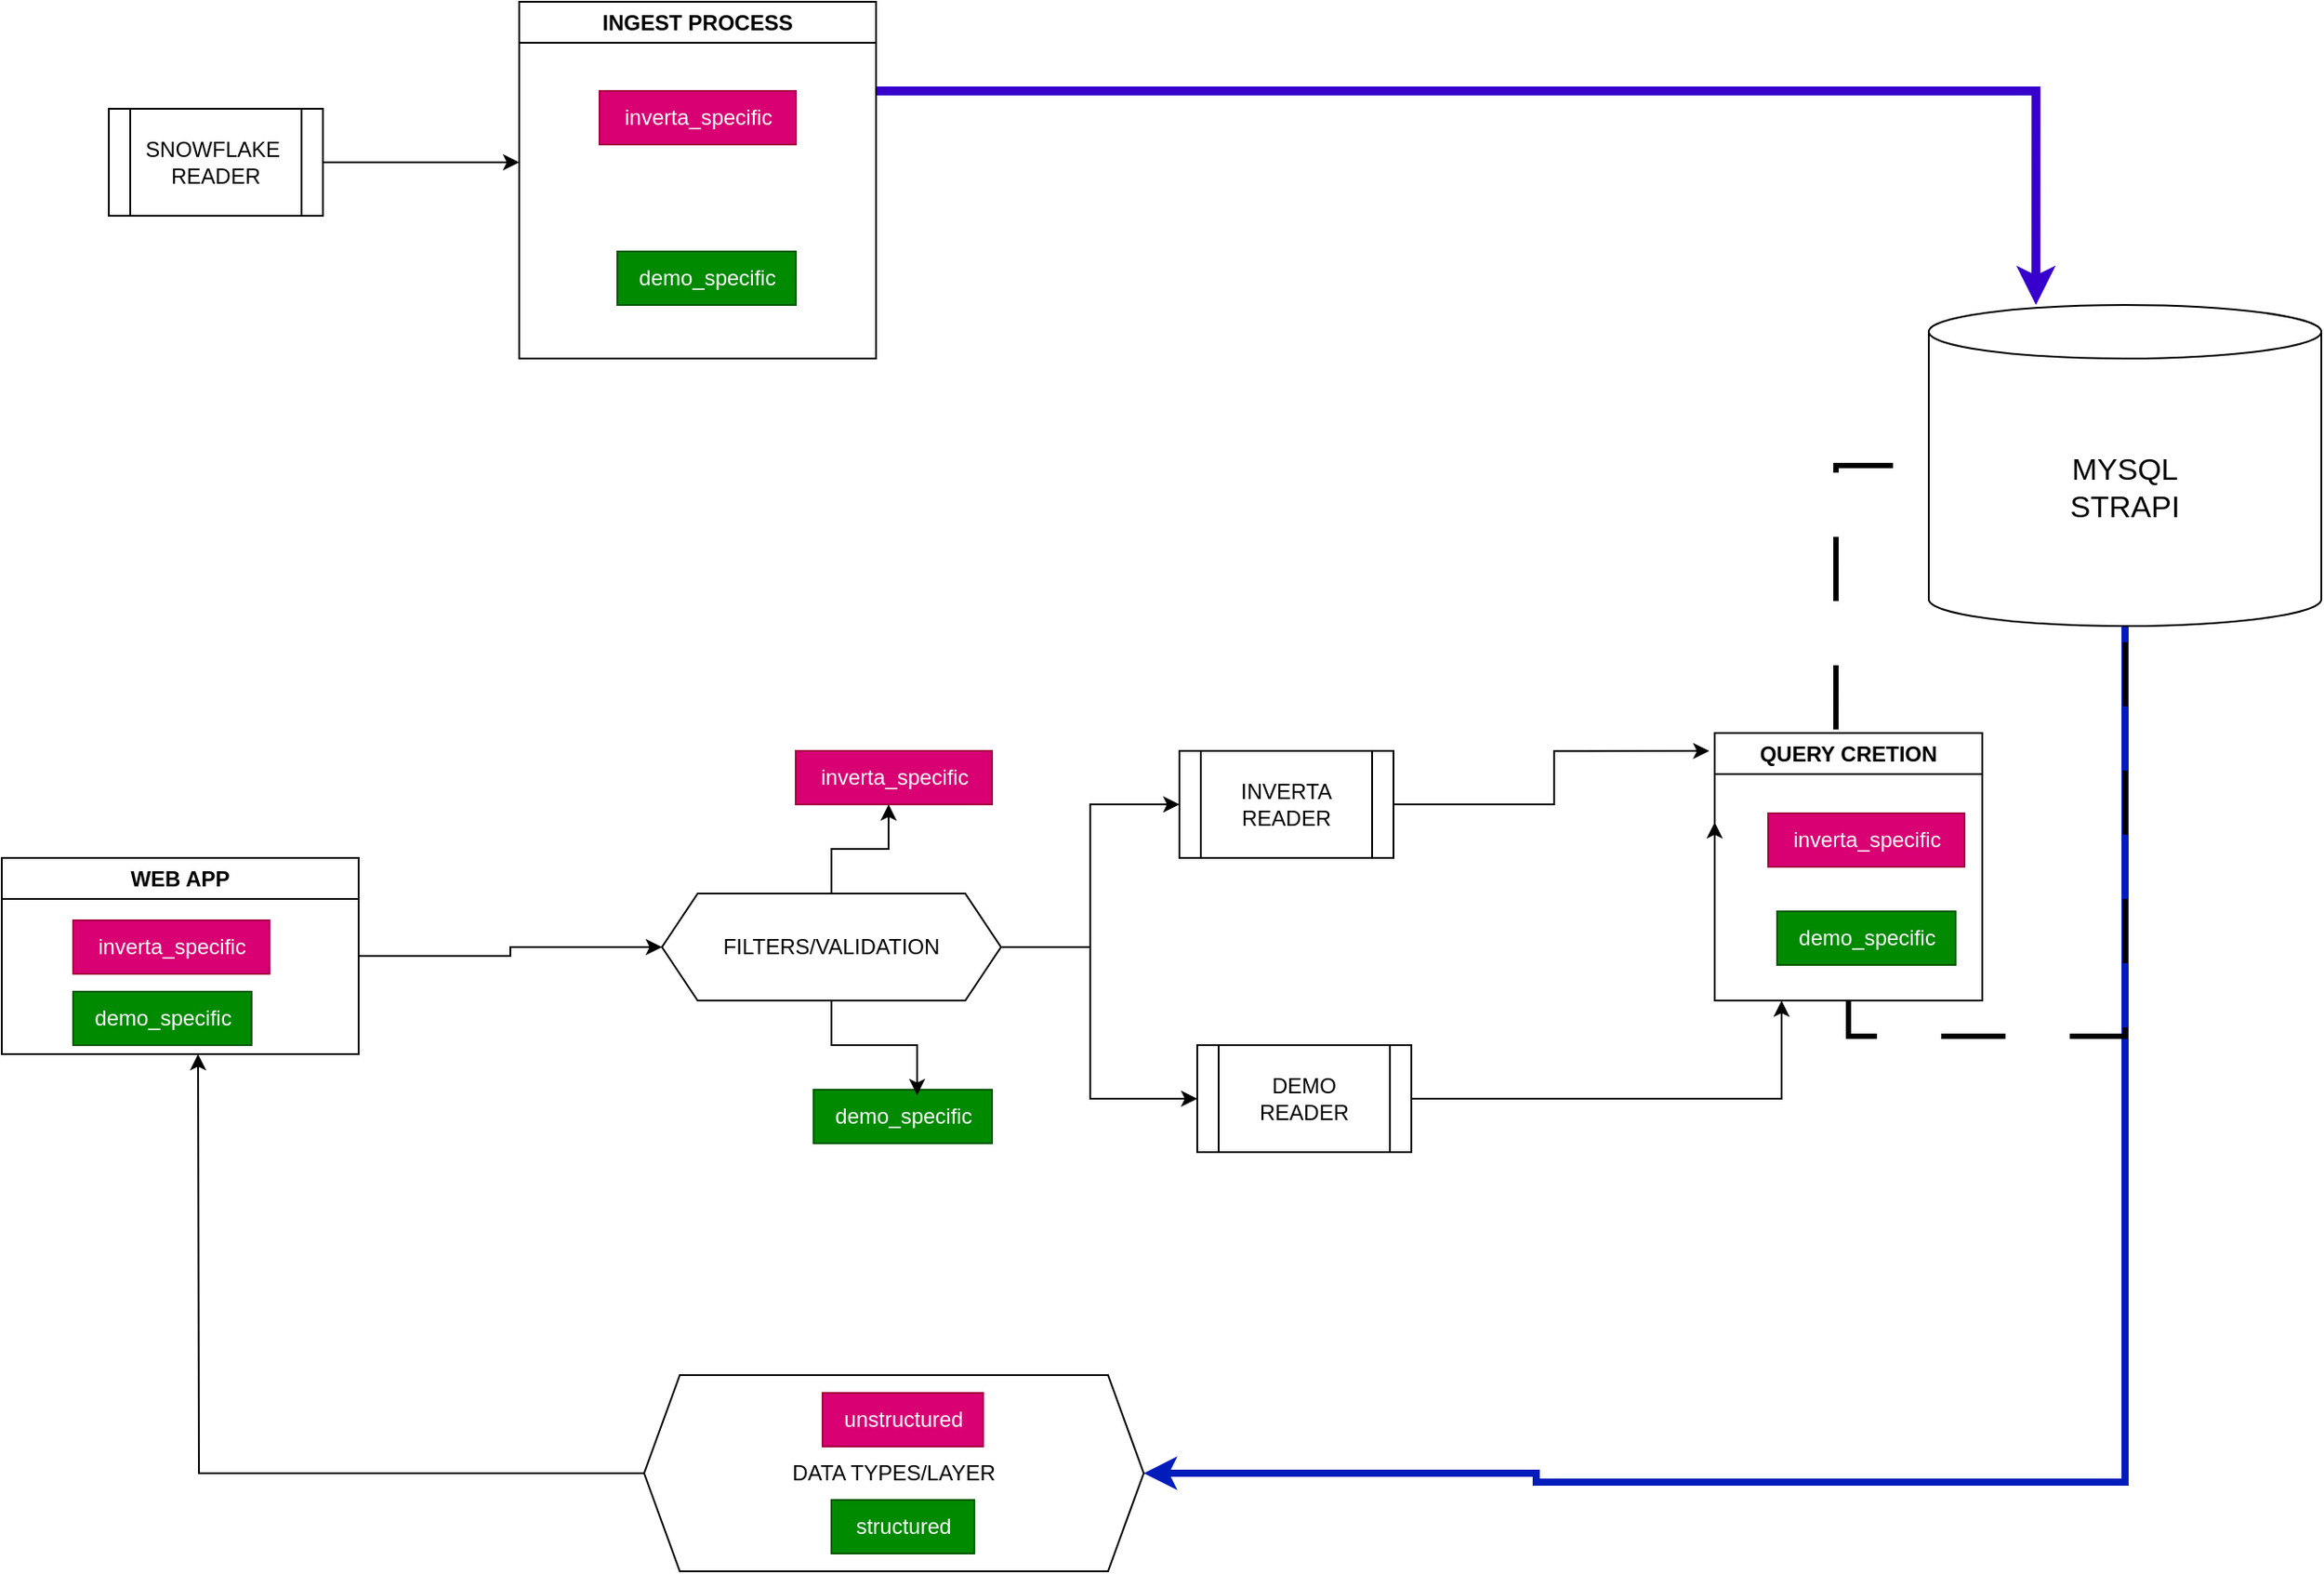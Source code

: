 <mxfile version="26.0.10">
  <diagram name="Page-1" id="5zlqmF8-RxHgjCPg0dOS">
    <mxGraphModel dx="1186" dy="826" grid="1" gridSize="10" guides="1" tooltips="1" connect="1" arrows="1" fold="1" page="1" pageScale="1" pageWidth="980" pageHeight="1390" math="0" shadow="0">
      <root>
        <mxCell id="0" />
        <mxCell id="1" parent="0" />
        <mxCell id="y3RdNykZNErndNqedI7k-34" style="edgeStyle=orthogonalEdgeStyle;rounded=0;orthogonalLoop=1;jettySize=auto;html=1;" edge="1" parent="1" source="y3RdNykZNErndNqedI7k-1">
          <mxGeometry relative="1" as="geometry">
            <mxPoint x="350" y="140" as="targetPoint" />
          </mxGeometry>
        </mxCell>
        <mxCell id="y3RdNykZNErndNqedI7k-1" value="SNOWFLAKE&amp;nbsp;&lt;div&gt;READER&lt;/div&gt;" style="shape=process;whiteSpace=wrap;html=1;backgroundOutline=1;" vertex="1" parent="1">
          <mxGeometry x="120" y="110" width="120" height="60" as="geometry" />
        </mxCell>
        <mxCell id="y3RdNykZNErndNqedI7k-4" value="INVERTA&lt;div&gt;READER&lt;/div&gt;" style="shape=process;whiteSpace=wrap;html=1;backgroundOutline=1;" vertex="1" parent="1">
          <mxGeometry x="720" y="470" width="120" height="60" as="geometry" />
        </mxCell>
        <mxCell id="y3RdNykZNErndNqedI7k-11" style="edgeStyle=orthogonalEdgeStyle;rounded=0;orthogonalLoop=1;jettySize=auto;html=1;entryX=0;entryY=0.5;entryDx=0;entryDy=0;" edge="1" parent="1" source="y3RdNykZNErndNqedI7k-5" target="y3RdNykZNErndNqedI7k-9">
          <mxGeometry relative="1" as="geometry">
            <Array as="points">
              <mxPoint x="670" y="580" />
              <mxPoint x="670" y="665" />
            </Array>
          </mxGeometry>
        </mxCell>
        <mxCell id="y3RdNykZNErndNqedI7k-12" style="edgeStyle=orthogonalEdgeStyle;rounded=0;orthogonalLoop=1;jettySize=auto;html=1;entryX=0;entryY=0.5;entryDx=0;entryDy=0;" edge="1" parent="1" source="y3RdNykZNErndNqedI7k-5" target="y3RdNykZNErndNqedI7k-4">
          <mxGeometry relative="1" as="geometry" />
        </mxCell>
        <mxCell id="y3RdNykZNErndNqedI7k-5" value="FILTERS/VALIDATION" style="shape=hexagon;perimeter=hexagonPerimeter2;whiteSpace=wrap;html=1;fixedSize=1;" vertex="1" parent="1">
          <mxGeometry x="430" y="550" width="190" height="60" as="geometry" />
        </mxCell>
        <mxCell id="y3RdNykZNErndNqedI7k-42" style="edgeStyle=orthogonalEdgeStyle;rounded=0;orthogonalLoop=1;jettySize=auto;html=1;entryX=1;entryY=0.5;entryDx=0;entryDy=0;fillColor=#0050ef;strokeColor=#001DBC;strokeWidth=4;" edge="1" parent="1" source="y3RdNykZNErndNqedI7k-6" target="y3RdNykZNErndNqedI7k-36">
          <mxGeometry relative="1" as="geometry">
            <Array as="points">
              <mxPoint x="1250" y="880" />
              <mxPoint x="920" y="880" />
              <mxPoint x="920" y="875" />
            </Array>
          </mxGeometry>
        </mxCell>
        <mxCell id="y3RdNykZNErndNqedI7k-6" value="&lt;font style=&quot;font-size: 17px;&quot;&gt;MYSQL&lt;/font&gt;&lt;div&gt;&lt;font style=&quot;font-size: 17px;&quot;&gt;STRAPI&lt;/font&gt;&lt;/div&gt;" style="shape=cylinder3;whiteSpace=wrap;html=1;boundedLbl=1;backgroundOutline=1;size=15;" vertex="1" parent="1">
          <mxGeometry x="1140" y="220" width="220" height="180" as="geometry" />
        </mxCell>
        <mxCell id="y3RdNykZNErndNqedI7k-7" style="edgeStyle=orthogonalEdgeStyle;rounded=0;orthogonalLoop=1;jettySize=auto;html=1;entryX=0;entryY=0.5;entryDx=0;entryDy=0;entryPerimeter=0;endArrow=none;startFill=0;dashed=1;dashPattern=12 12;strokeWidth=3;exitX=0.453;exitY=-0.013;exitDx=0;exitDy=0;exitPerimeter=0;" edge="1" parent="1" source="y3RdNykZNErndNqedI7k-14" target="y3RdNykZNErndNqedI7k-6">
          <mxGeometry relative="1" as="geometry" />
        </mxCell>
        <mxCell id="y3RdNykZNErndNqedI7k-8" style="edgeStyle=orthogonalEdgeStyle;rounded=0;orthogonalLoop=1;jettySize=auto;html=1;entryX=0.273;entryY=0;entryDx=0;entryDy=0;entryPerimeter=0;exitX=1;exitY=0.25;exitDx=0;exitDy=0;strokeWidth=5;fillColor=#6a00ff;strokeColor=#3700CC;" edge="1" parent="1" source="y3RdNykZNErndNqedI7k-31" target="y3RdNykZNErndNqedI7k-6">
          <mxGeometry relative="1" as="geometry">
            <mxPoint x="580" y="90" as="sourcePoint" />
          </mxGeometry>
        </mxCell>
        <mxCell id="y3RdNykZNErndNqedI7k-10" style="edgeStyle=orthogonalEdgeStyle;rounded=0;orthogonalLoop=1;jettySize=auto;html=1;endArrow=none;startFill=0;dashed=1;dashPattern=12 12;strokeWidth=3;exitX=0.5;exitY=1;exitDx=0;exitDy=0;" edge="1" parent="1" source="y3RdNykZNErndNqedI7k-14" target="y3RdNykZNErndNqedI7k-6">
          <mxGeometry relative="1" as="geometry" />
        </mxCell>
        <mxCell id="y3RdNykZNErndNqedI7k-25" style="edgeStyle=orthogonalEdgeStyle;rounded=0;orthogonalLoop=1;jettySize=auto;html=1;entryX=0.25;entryY=1;entryDx=0;entryDy=0;" edge="1" parent="1" source="y3RdNykZNErndNqedI7k-9" target="y3RdNykZNErndNqedI7k-14">
          <mxGeometry relative="1" as="geometry" />
        </mxCell>
        <mxCell id="y3RdNykZNErndNqedI7k-9" value="DEMO&lt;div&gt;READER&lt;/div&gt;" style="shape=process;whiteSpace=wrap;html=1;backgroundOutline=1;" vertex="1" parent="1">
          <mxGeometry x="730" y="635" width="120" height="60" as="geometry" />
        </mxCell>
        <mxCell id="y3RdNykZNErndNqedI7k-19" style="edgeStyle=orthogonalEdgeStyle;rounded=0;orthogonalLoop=1;jettySize=auto;html=1;exitX=0;exitY=0.5;exitDx=0;exitDy=0;" edge="1" parent="1" source="y3RdNykZNErndNqedI7k-14">
          <mxGeometry relative="1" as="geometry">
            <mxPoint x="1020" y="510" as="targetPoint" />
          </mxGeometry>
        </mxCell>
        <mxCell id="y3RdNykZNErndNqedI7k-14" value="QUERY CRETION" style="swimlane;whiteSpace=wrap;html=1;" vertex="1" parent="1">
          <mxGeometry x="1020" y="460" width="150" height="150" as="geometry" />
        </mxCell>
        <mxCell id="y3RdNykZNErndNqedI7k-15" value="&lt;div&gt;inverta_specific&lt;/div&gt;" style="text;html=1;align=center;verticalAlign=middle;resizable=0;points=[];autosize=1;strokeColor=#A50040;fillColor=#d80073;fontColor=#ffffff;" vertex="1" parent="y3RdNykZNErndNqedI7k-14">
          <mxGeometry x="30" y="45" width="110" height="30" as="geometry" />
        </mxCell>
        <mxCell id="y3RdNykZNErndNqedI7k-16" value="demo_specific" style="text;html=1;align=center;verticalAlign=middle;resizable=0;points=[];autosize=1;strokeColor=#005700;fillColor=#008a00;fontColor=#ffffff;" vertex="1" parent="y3RdNykZNErndNqedI7k-14">
          <mxGeometry x="35" y="100" width="100" height="30" as="geometry" />
        </mxCell>
        <mxCell id="y3RdNykZNErndNqedI7k-20" value="&lt;div&gt;inverta_specific&lt;/div&gt;" style="text;html=1;align=center;verticalAlign=middle;resizable=0;points=[];autosize=1;strokeColor=#A50040;fillColor=#d80073;fontColor=#ffffff;" vertex="1" parent="1">
          <mxGeometry x="505" y="470" width="110" height="30" as="geometry" />
        </mxCell>
        <mxCell id="y3RdNykZNErndNqedI7k-21" value="demo_specific" style="text;html=1;align=center;verticalAlign=middle;resizable=0;points=[];autosize=1;strokeColor=#005700;fillColor=#008a00;fontColor=#ffffff;" vertex="1" parent="1">
          <mxGeometry x="515" y="660" width="100" height="30" as="geometry" />
        </mxCell>
        <mxCell id="y3RdNykZNErndNqedI7k-22" style="edgeStyle=orthogonalEdgeStyle;rounded=0;orthogonalLoop=1;jettySize=auto;html=1;entryX=0.58;entryY=0.1;entryDx=0;entryDy=0;entryPerimeter=0;" edge="1" parent="1" source="y3RdNykZNErndNqedI7k-5" target="y3RdNykZNErndNqedI7k-21">
          <mxGeometry relative="1" as="geometry" />
        </mxCell>
        <mxCell id="y3RdNykZNErndNqedI7k-23" style="edgeStyle=orthogonalEdgeStyle;rounded=0;orthogonalLoop=1;jettySize=auto;html=1;entryX=0.473;entryY=1;entryDx=0;entryDy=0;entryPerimeter=0;" edge="1" parent="1" source="y3RdNykZNErndNqedI7k-5" target="y3RdNykZNErndNqedI7k-20">
          <mxGeometry relative="1" as="geometry" />
        </mxCell>
        <mxCell id="y3RdNykZNErndNqedI7k-24" style="edgeStyle=orthogonalEdgeStyle;rounded=0;orthogonalLoop=1;jettySize=auto;html=1;entryX=-0.02;entryY=0.067;entryDx=0;entryDy=0;entryPerimeter=0;" edge="1" parent="1" source="y3RdNykZNErndNqedI7k-4" target="y3RdNykZNErndNqedI7k-14">
          <mxGeometry relative="1" as="geometry" />
        </mxCell>
        <mxCell id="y3RdNykZNErndNqedI7k-27" style="edgeStyle=orthogonalEdgeStyle;rounded=0;orthogonalLoop=1;jettySize=auto;html=1;entryX=0;entryY=0.5;entryDx=0;entryDy=0;" edge="1" parent="1" source="y3RdNykZNErndNqedI7k-26" target="y3RdNykZNErndNqedI7k-5">
          <mxGeometry relative="1" as="geometry" />
        </mxCell>
        <mxCell id="y3RdNykZNErndNqedI7k-26" value="WEB APP" style="swimlane;whiteSpace=wrap;html=1;" vertex="1" parent="1">
          <mxGeometry x="60" y="530" width="200" height="110" as="geometry" />
        </mxCell>
        <mxCell id="y3RdNykZNErndNqedI7k-29" value="&lt;div&gt;inverta_specific&lt;/div&gt;" style="text;html=1;align=center;verticalAlign=middle;resizable=0;points=[];autosize=1;strokeColor=#A50040;fillColor=#d80073;fontColor=#ffffff;" vertex="1" parent="y3RdNykZNErndNqedI7k-26">
          <mxGeometry x="40" y="35" width="110" height="30" as="geometry" />
        </mxCell>
        <mxCell id="y3RdNykZNErndNqedI7k-30" value="demo_specific" style="text;html=1;align=center;verticalAlign=middle;resizable=0;points=[];autosize=1;strokeColor=#005700;fillColor=#008a00;fontColor=#ffffff;" vertex="1" parent="y3RdNykZNErndNqedI7k-26">
          <mxGeometry x="40" y="75" width="100" height="30" as="geometry" />
        </mxCell>
        <mxCell id="y3RdNykZNErndNqedI7k-31" value="INGEST PROCESS" style="swimlane;whiteSpace=wrap;html=1;" vertex="1" parent="1">
          <mxGeometry x="350" y="50" width="200" height="200" as="geometry" />
        </mxCell>
        <mxCell id="y3RdNykZNErndNqedI7k-32" value="demo_specific" style="text;html=1;align=center;verticalAlign=middle;resizable=0;points=[];autosize=1;strokeColor=#005700;fillColor=#008a00;fontColor=#ffffff;" vertex="1" parent="y3RdNykZNErndNqedI7k-31">
          <mxGeometry x="55" y="140" width="100" height="30" as="geometry" />
        </mxCell>
        <mxCell id="y3RdNykZNErndNqedI7k-33" value="&lt;div&gt;inverta_specific&lt;/div&gt;" style="text;html=1;align=center;verticalAlign=middle;resizable=0;points=[];autosize=1;strokeColor=#A50040;fillColor=#d80073;fontColor=#ffffff;" vertex="1" parent="y3RdNykZNErndNqedI7k-31">
          <mxGeometry x="45" y="50" width="110" height="30" as="geometry" />
        </mxCell>
        <mxCell id="y3RdNykZNErndNqedI7k-43" style="edgeStyle=orthogonalEdgeStyle;rounded=0;orthogonalLoop=1;jettySize=auto;html=1;" edge="1" parent="1" source="y3RdNykZNErndNqedI7k-36">
          <mxGeometry relative="1" as="geometry">
            <mxPoint x="170" y="640" as="targetPoint" />
          </mxGeometry>
        </mxCell>
        <mxCell id="y3RdNykZNErndNqedI7k-36" value="DATA TYPES/LAYER" style="shape=hexagon;perimeter=hexagonPerimeter2;whiteSpace=wrap;html=1;fixedSize=1;" vertex="1" parent="1">
          <mxGeometry x="420" y="820" width="280" height="110" as="geometry" />
        </mxCell>
        <mxCell id="y3RdNykZNErndNqedI7k-37" value="&lt;div&gt;unstructured&lt;/div&gt;" style="text;html=1;align=center;verticalAlign=middle;resizable=0;points=[];autosize=1;strokeColor=#A50040;fillColor=#d80073;fontColor=#ffffff;" vertex="1" parent="1">
          <mxGeometry x="520" y="830" width="90" height="30" as="geometry" />
        </mxCell>
        <mxCell id="y3RdNykZNErndNqedI7k-38" value="structured" style="text;html=1;align=center;verticalAlign=middle;resizable=0;points=[];autosize=1;strokeColor=#005700;fillColor=#008a00;fontColor=#ffffff;" vertex="1" parent="1">
          <mxGeometry x="525" y="890" width="80" height="30" as="geometry" />
        </mxCell>
      </root>
    </mxGraphModel>
  </diagram>
</mxfile>
